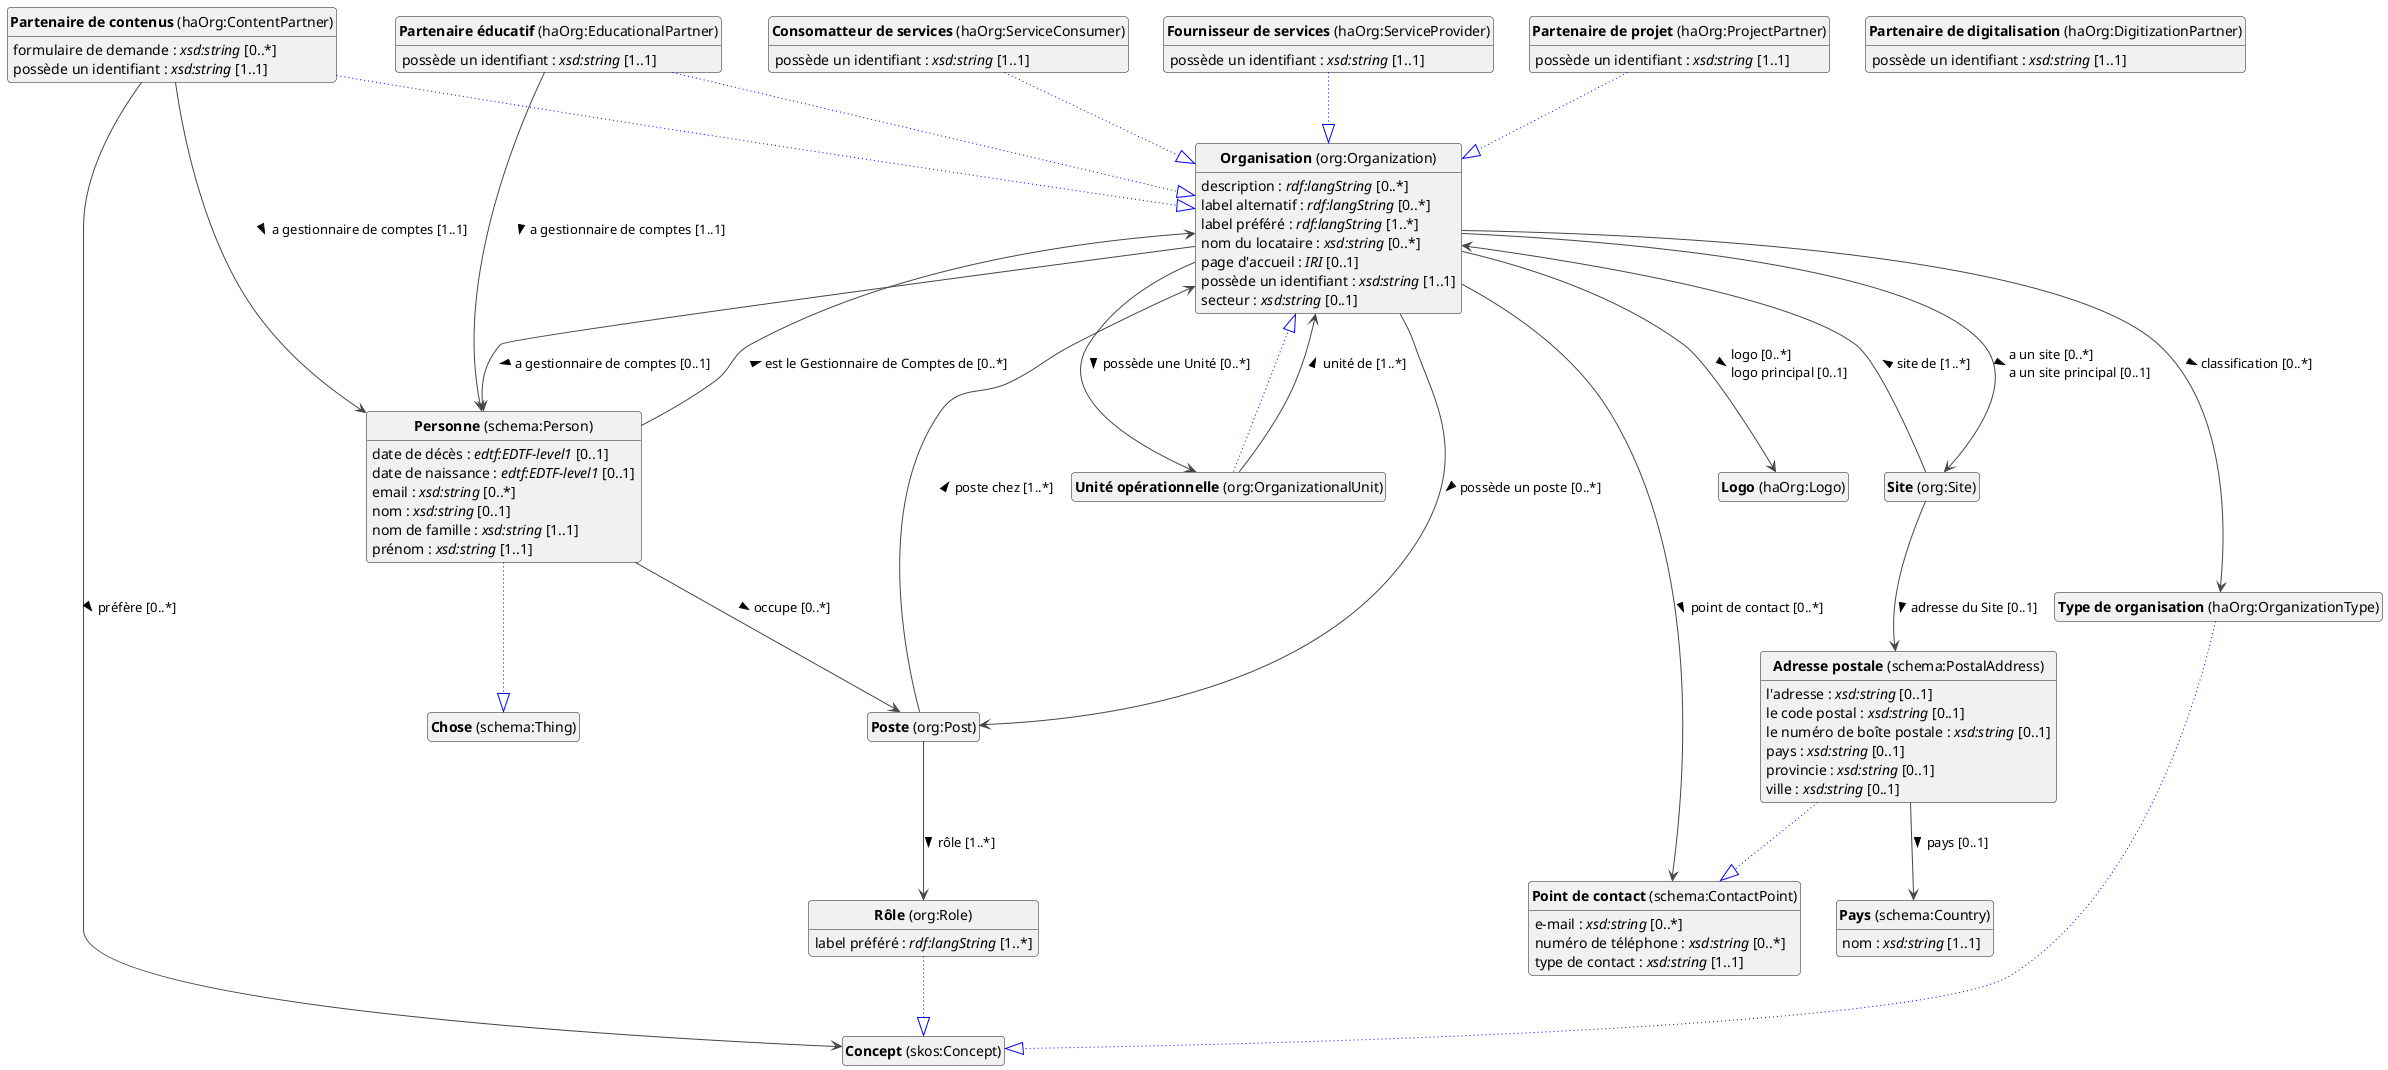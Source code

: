 @startuml
!theme vibrant
skinparam classFontSize 14
!define LIGHTORANGE
skinparam componentStyle uml2
skinparam wrapMessageWidth 1000
skinparam wrapWidth 1000
' skinparam ArrowColor #Maroon
' Remove shadows
skinparam shadowing false
'skinparam linetype polyline
skinparam ArrowMessageAlignment left
top to bottom direction


class "<b>Adresse postale</b> (schema:PostalAddress)" as schema_PostalAddress [[#schema%3APostalAddress]]
class "<b>Point de contact</b> (schema:ContactPoint)" as schema_ContactPoint [[#schema%3AContactPoint]]
class "<b>Concept</b> (skos:Concept)" as skos_Concept [[../../terms/fr#skos%3AConcept]]
class "<b>Consomatteur de services</b> (haOrg:ServiceConsumer)" as haOrg_ServiceConsumer [[#haOrg%3AServiceConsumer]]
class "<b>Organisation</b> (org:Organization)" as org_Organization [[#org%3AOrganization]]
class "<b>Fournisseur de services</b> (haOrg:ServiceProvider)" as haOrg_ServiceProvider [[#haOrg%3AServiceProvider]]
class "<b>Organisation</b> (org:Organization)" as org_Organization [[#org%3AOrganization]]
class "<b>Logo</b> (haOrg:Logo)" as haOrg_Logo [[#haOrg%3ALogo]]
class "<b>Organisation</b> (org:Organization)" as org_Organization [[#org%3AOrganization]]
class "<b>Partenaire de contenus</b> (haOrg:ContentPartner)" as haOrg_ContentPartner [[#haOrg%3AContentPartner]]
class "<b>Organisation</b> (org:Organization)" as org_Organization [[#org%3AOrganization]]
class "<b>Partenaire de digitalisation</b> (haOrg:DigitizationPartner)" as haOrg_DigitizationPartner [[#haOrg%3ADigitizationPartner]]
class "<b>Partenaire de projet</b> (haOrg:ProjectPartner)" as haOrg_ProjectPartner [[#haOrg%3AProjectPartner]]
class "<b>Organisation</b> (org:Organization)" as org_Organization [[#org%3AOrganization]]
class "<b>Partenaire éducatif</b> (haOrg:EducationalPartner)" as haOrg_EducationalPartner [[#haOrg%3AEducationalPartner]]
class "<b>Organisation</b> (org:Organization)" as org_Organization [[#org%3AOrganization]]
class "<b>Pays</b> (schema:Country)" as schema_Country [[#schema%3ACountry]]
class "<b>Personne</b> (schema:Person)" as schema_Person [[#schema%3APerson]]
class "<b>Chose</b> (schema:Thing)" as schema_Thing [[#schema%3AThing]]
class "<b>Point de contact</b> (schema:ContactPoint)" as schema_ContactPoint [[#schema%3AContactPoint]]
class "<b>Poste</b> (org:Post)" as org_Post [[#org%3APost]]
class "<b>Rôle</b> (org:Role)" as org_Role [[#org%3ARole]]
class "<b>Concept</b> (skos:Concept)" as skos_Concept [[#skos%3AConcept]]
class "<b>Site</b> (org:Site)" as org_Site [[#org%3ASite]]
class "<b>Type de organisation</b> (haOrg:OrganizationType)" as haOrg_OrganizationType [[#haOrg%3AOrganizationType]]
class "<b>Concept</b> (skos:Concept)" as skos_Concept [[#skos%3AConcept]]
class "<b>Unité opérationnelle</b> (org:OrganizationalUnit)" as org_OrganizationalUnit [[#org%3AOrganizationalUnit]]
class "<b>Organisation</b> (org:Organization)" as org_Organization [[#org%3AOrganization]]

schema_PostalAddress --|> schema_ContactPoint #blue;line.dotted;text:blue

schema_PostalAddress : l'adresse : <i>xsd:string</i> [0..1]
schema_PostalAddress : le code postal : <i>xsd:string</i> [0..1]
schema_PostalAddress : le numéro de boîte postale : <i>xsd:string</i> [0..1]
schema_PostalAddress : pays : <i>xsd:string</i> [0..1]
schema_PostalAddress : provincie : <i>xsd:string</i> [0..1]
schema_PostalAddress : ville : <i>xsd:string</i> [0..1]
schema_PostalAddress --> schema_Country :pays [0..1]  > 




haOrg_ServiceConsumer --|> org_Organization #blue;line.dotted;text:blue

haOrg_ServiceConsumer : possède un identifiant : <i>xsd:string</i> [1..1]


haOrg_ServiceProvider --|> org_Organization #blue;line.dotted;text:blue

haOrg_ServiceProvider : possède un identifiant : <i>xsd:string</i> [1..1]





org_Organization : description : <i>rdf:langString</i> [0..*]
org_Organization : label alternatif : <i>rdf:langString</i> [0..*]
org_Organization : label préféré : <i>rdf:langString</i> [1..*]
org_Organization : nom du locataire : <i>xsd:string</i> [0..*]
org_Organization : page d'accueil : <i>IRI</i> [0..1]
org_Organization : possède un identifiant : <i>xsd:string</i> [1..1]
org_Organization : secteur : <i>xsd:string</i> [0..1]

org_Organization --> haOrg_Logo :logo [0..*]  \llogo principal [0..1]  > 
org_Organization --> haOrg_OrganizationType :classification [0..*]  > 
org_Organization --> org_OrganizationalUnit :possède une Unité [0..*]  > 
org_Organization --> org_Post :possède un poste [0..*]  > 
org_Organization --> org_Site :a un site [0..*]  \la un site principal [0..1]  > 

org_Organization --> schema_ContactPoint :point de contact [0..*]  > 
org_Organization --> schema_Person :a gestionnaire de comptes [0..1]  > 


haOrg_ContentPartner --|> org_Organization #blue;line.dotted;text:blue

haOrg_ContentPartner : formulaire de demande : <i>xsd:string</i> [0..*]
haOrg_ContentPartner : possède un identifiant : <i>xsd:string</i> [1..1]
haOrg_ContentPartner --> schema_Person :a gestionnaire de comptes [1..1]  > 
haOrg_ContentPartner --> skos_Concept :préfère [0..*]  > 



haOrg_DigitizationPartner : possède un identifiant : <i>xsd:string</i> [1..1]


haOrg_ProjectPartner --|> org_Organization #blue;line.dotted;text:blue

haOrg_ProjectPartner : possède un identifiant : <i>xsd:string</i> [1..1]


haOrg_EducationalPartner --|> org_Organization #blue;line.dotted;text:blue

haOrg_EducationalPartner : possède un identifiant : <i>xsd:string</i> [1..1]
haOrg_EducationalPartner --> schema_Person :a gestionnaire de comptes [1..1]  > 



schema_Country : nom : <i>xsd:string</i> [1..1]


schema_Person --|> schema_Thing #blue;line.dotted;text:blue

schema_Person : date de décès : <i>edtf:EDTF-level1</i> [0..1]
schema_Person : date de naissance : <i>edtf:EDTF-level1</i> [0..1]
schema_Person : email : <i>xsd:string</i> [0..*]
schema_Person : nom : <i>xsd:string</i> [0..1]
schema_Person : nom de famille : <i>xsd:string</i> [1..1]
schema_Person : prénom : <i>xsd:string</i> [1..1]

schema_Person --> org_Organization :est le Gestionnaire de Comptes de [0..*]  > 
schema_Person --> org_Post :occupe [0..*]  > 



schema_ContactPoint : e-mail : <i>xsd:string</i> [0..*]
schema_ContactPoint : numéro de téléphone : <i>xsd:string</i> [0..*]
schema_ContactPoint : type de contact : <i>xsd:string</i> [1..1]



org_Post --> org_Organization :poste chez [1..*]  > 
org_Post --> org_Role :rôle [1..*]  > 

org_Role --|> skos_Concept #blue;line.dotted;text:blue

org_Role : label préféré : <i>rdf:langString</i> [1..*]



org_Site --> org_Organization :site de [1..*]  > 
org_Site --> schema_PostalAddress :adresse du Site [0..1]  > 

haOrg_OrganizationType --|> skos_Concept #blue;line.dotted;text:blue


org_OrganizationalUnit --|> org_Organization #blue;line.dotted;text:blue

org_OrganizationalUnit --> org_Organization :unité de [1..*]  > 


hide circle
hide methods
hide empty members
@enduml


